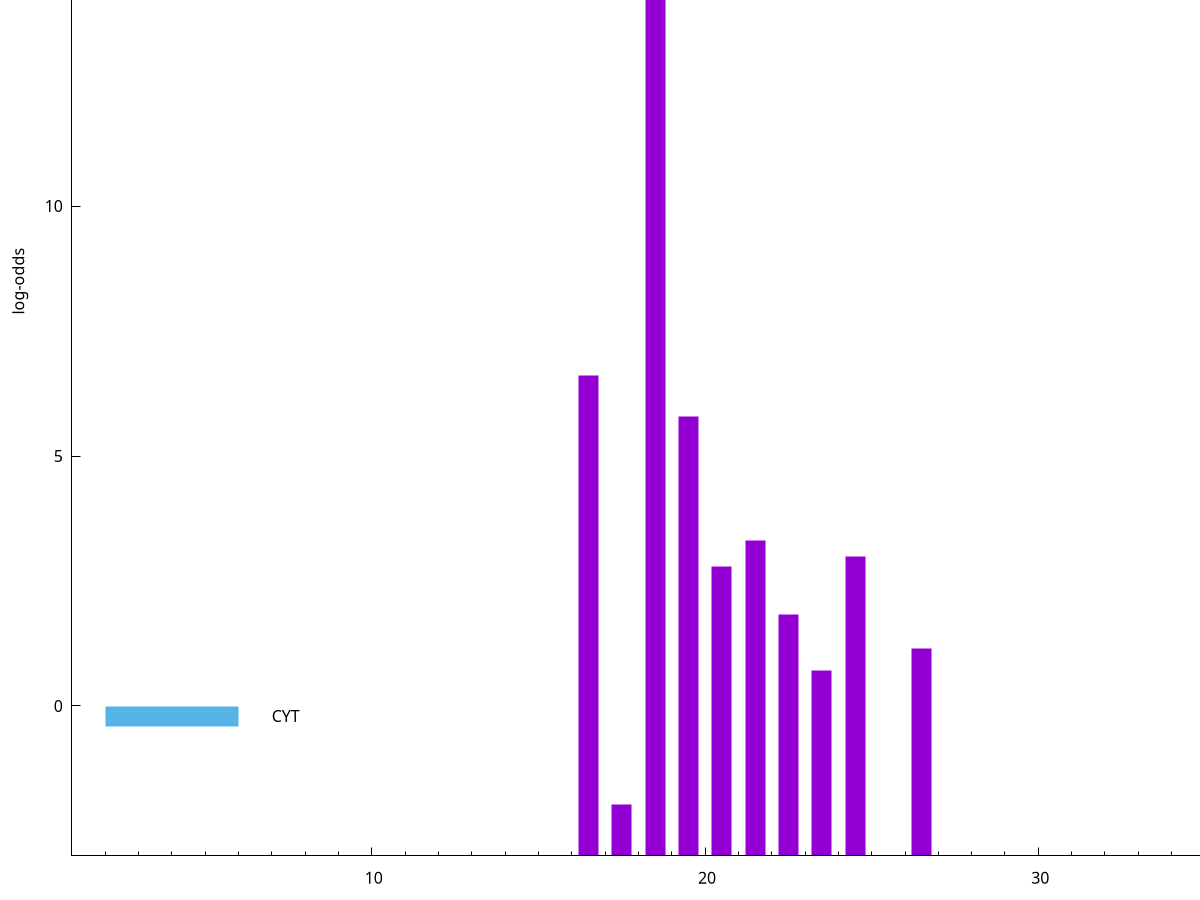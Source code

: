 set title "LipoP predictions for SRR5666395.gff"
set size 2., 1.4
set xrange [1:70] 
set mxtics 10
set yrange [-3:20]
set y2range [0:23]
set ylabel "log-odds"
set term postscript eps color solid "Helvetica" 30
set output "SRR5666395.gff15.eps"
set arrow from 2,15.0328 to 6,15.0328 nohead lt 1 lw 20
set label "SpI" at 7,15.0328
set arrow from 2,-0.200913 to 6,-0.200913 nohead lt 3 lw 20
set label "CYT" at 7,-0.200913
set arrow from 2,15.0328 to 6,15.0328 nohead lt 1 lw 20
set label "SpI" at 7,15.0328
# NOTE: The scores below are the log-odds scores with the threshold
# NOTE: subtracted (a hack to make gnuplot make the histogram all
# NOTE: look nice).
plot "-" axes x1y2 title "" with impulses lt 1 lw 20
18.500000 18.024800
16.500000 9.604490
19.500000 8.794920
21.500000 6.311840
24.500000 5.998120
20.500000 5.798610
22.500000 4.839160
26.500000 4.159680
23.500000 3.717857
17.500000 1.026560
e
exit
